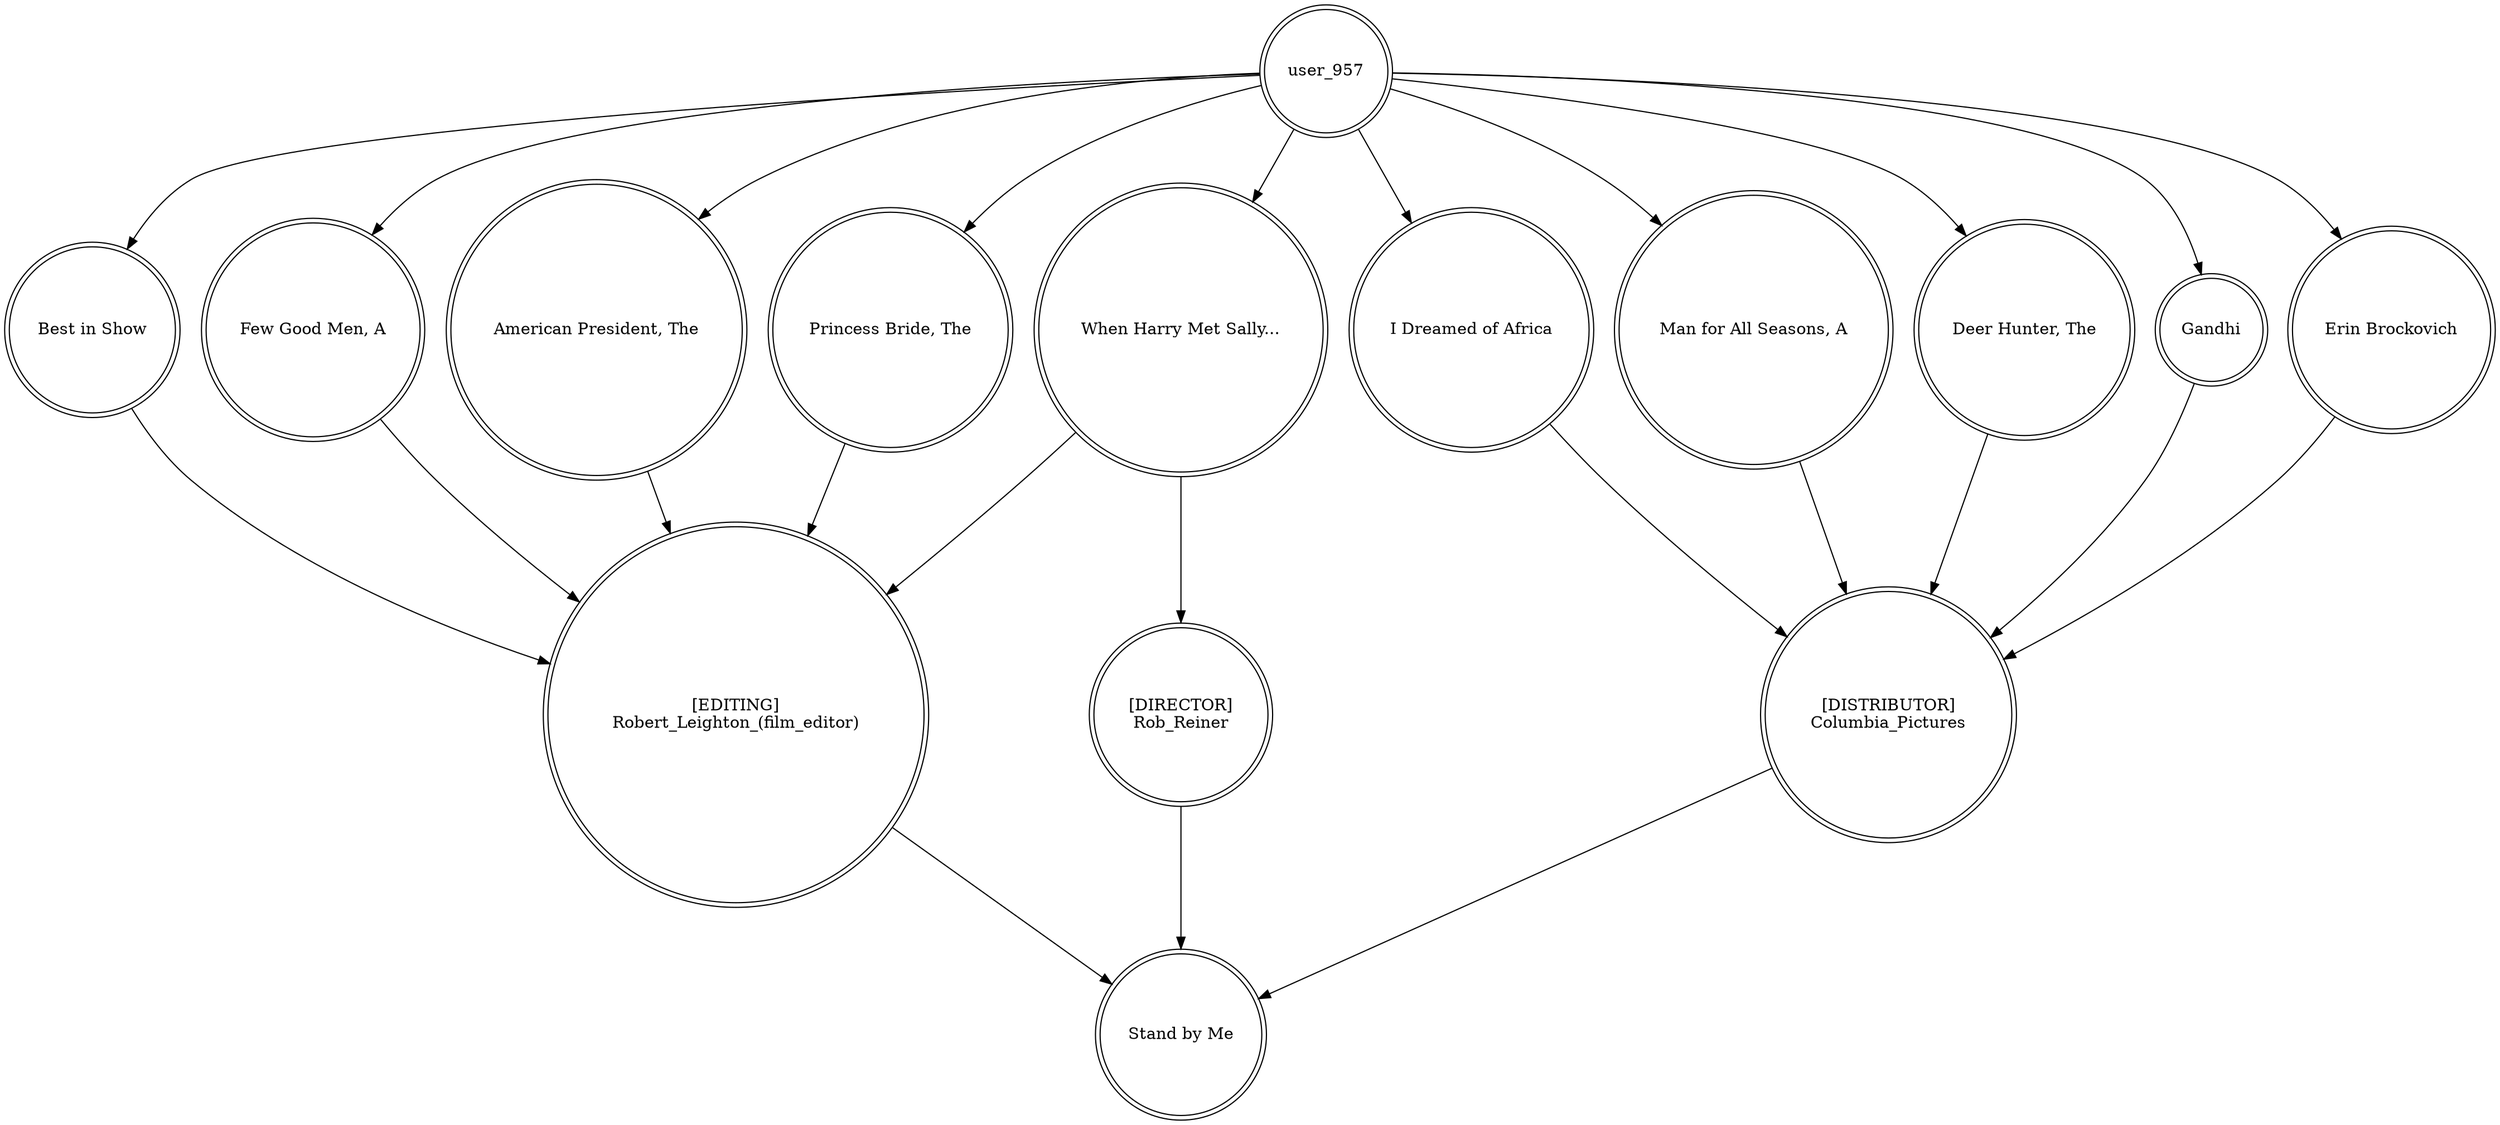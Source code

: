 digraph finite_state_machine {
	node [shape=doublecircle]
	"Best in Show" -> "[EDITING]
Robert_Leighton_(film_editor)"
	user_957 -> "I Dreamed of Africa"
	user_957 -> "Man for All Seasons, A"
	"I Dreamed of Africa" -> "[DISTRIBUTOR]
Columbia_Pictures"
	"[EDITING]
Robert_Leighton_(film_editor)" -> "Stand by Me"
	user_957 -> "When Harry Met Sally..."
	"When Harry Met Sally..." -> "[DIRECTOR]
Rob_Reiner"
	user_957 -> "Few Good Men, A"
	"Deer Hunter, The" -> "[DISTRIBUTOR]
Columbia_Pictures"
	"Man for All Seasons, A" -> "[DISTRIBUTOR]
Columbia_Pictures"
	Gandhi -> "[DISTRIBUTOR]
Columbia_Pictures"
	"[DIRECTOR]
Rob_Reiner" -> "Stand by Me"
	"When Harry Met Sally..." -> "[EDITING]
Robert_Leighton_(film_editor)"
	"Few Good Men, A" -> "[EDITING]
Robert_Leighton_(film_editor)"
	user_957 -> "American President, The"
	"[DISTRIBUTOR]
Columbia_Pictures" -> "Stand by Me"
	user_957 -> "Princess Bride, The"
	"Erin Brockovich" -> "[DISTRIBUTOR]
Columbia_Pictures"
	user_957 -> "Deer Hunter, The"
	user_957 -> "Best in Show"
	user_957 -> Gandhi
	"Princess Bride, The" -> "[EDITING]
Robert_Leighton_(film_editor)"
	"American President, The" -> "[EDITING]
Robert_Leighton_(film_editor)"
	user_957 -> "Erin Brockovich"
}
